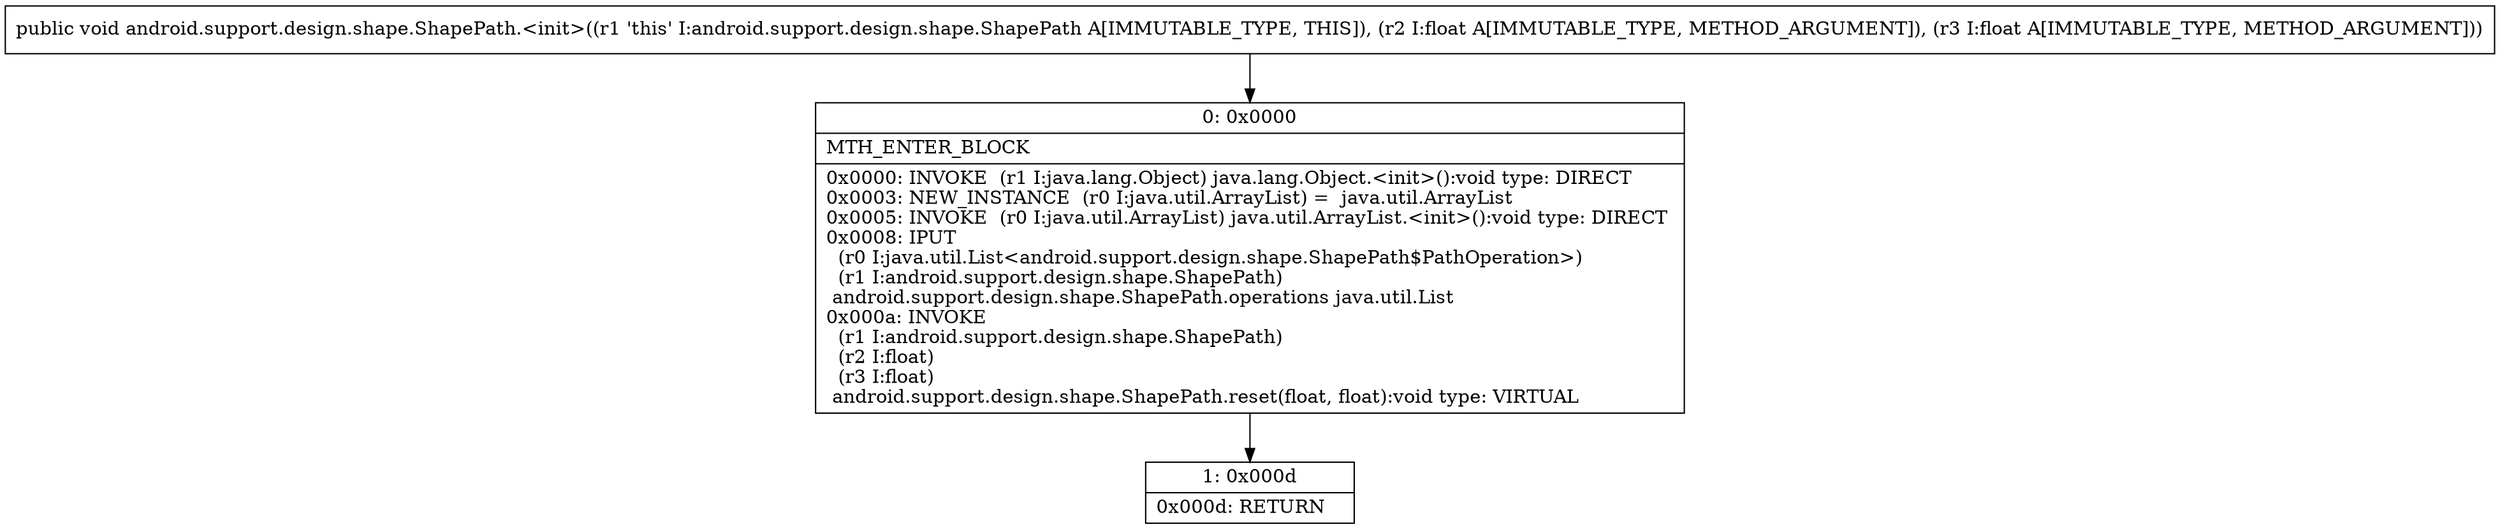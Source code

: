 digraph "CFG forandroid.support.design.shape.ShapePath.\<init\>(FF)V" {
Node_0 [shape=record,label="{0\:\ 0x0000|MTH_ENTER_BLOCK\l|0x0000: INVOKE  (r1 I:java.lang.Object) java.lang.Object.\<init\>():void type: DIRECT \l0x0003: NEW_INSTANCE  (r0 I:java.util.ArrayList) =  java.util.ArrayList \l0x0005: INVOKE  (r0 I:java.util.ArrayList) java.util.ArrayList.\<init\>():void type: DIRECT \l0x0008: IPUT  \l  (r0 I:java.util.List\<android.support.design.shape.ShapePath$PathOperation\>)\l  (r1 I:android.support.design.shape.ShapePath)\l android.support.design.shape.ShapePath.operations java.util.List \l0x000a: INVOKE  \l  (r1 I:android.support.design.shape.ShapePath)\l  (r2 I:float)\l  (r3 I:float)\l android.support.design.shape.ShapePath.reset(float, float):void type: VIRTUAL \l}"];
Node_1 [shape=record,label="{1\:\ 0x000d|0x000d: RETURN   \l}"];
MethodNode[shape=record,label="{public void android.support.design.shape.ShapePath.\<init\>((r1 'this' I:android.support.design.shape.ShapePath A[IMMUTABLE_TYPE, THIS]), (r2 I:float A[IMMUTABLE_TYPE, METHOD_ARGUMENT]), (r3 I:float A[IMMUTABLE_TYPE, METHOD_ARGUMENT])) }"];
MethodNode -> Node_0;
Node_0 -> Node_1;
}

